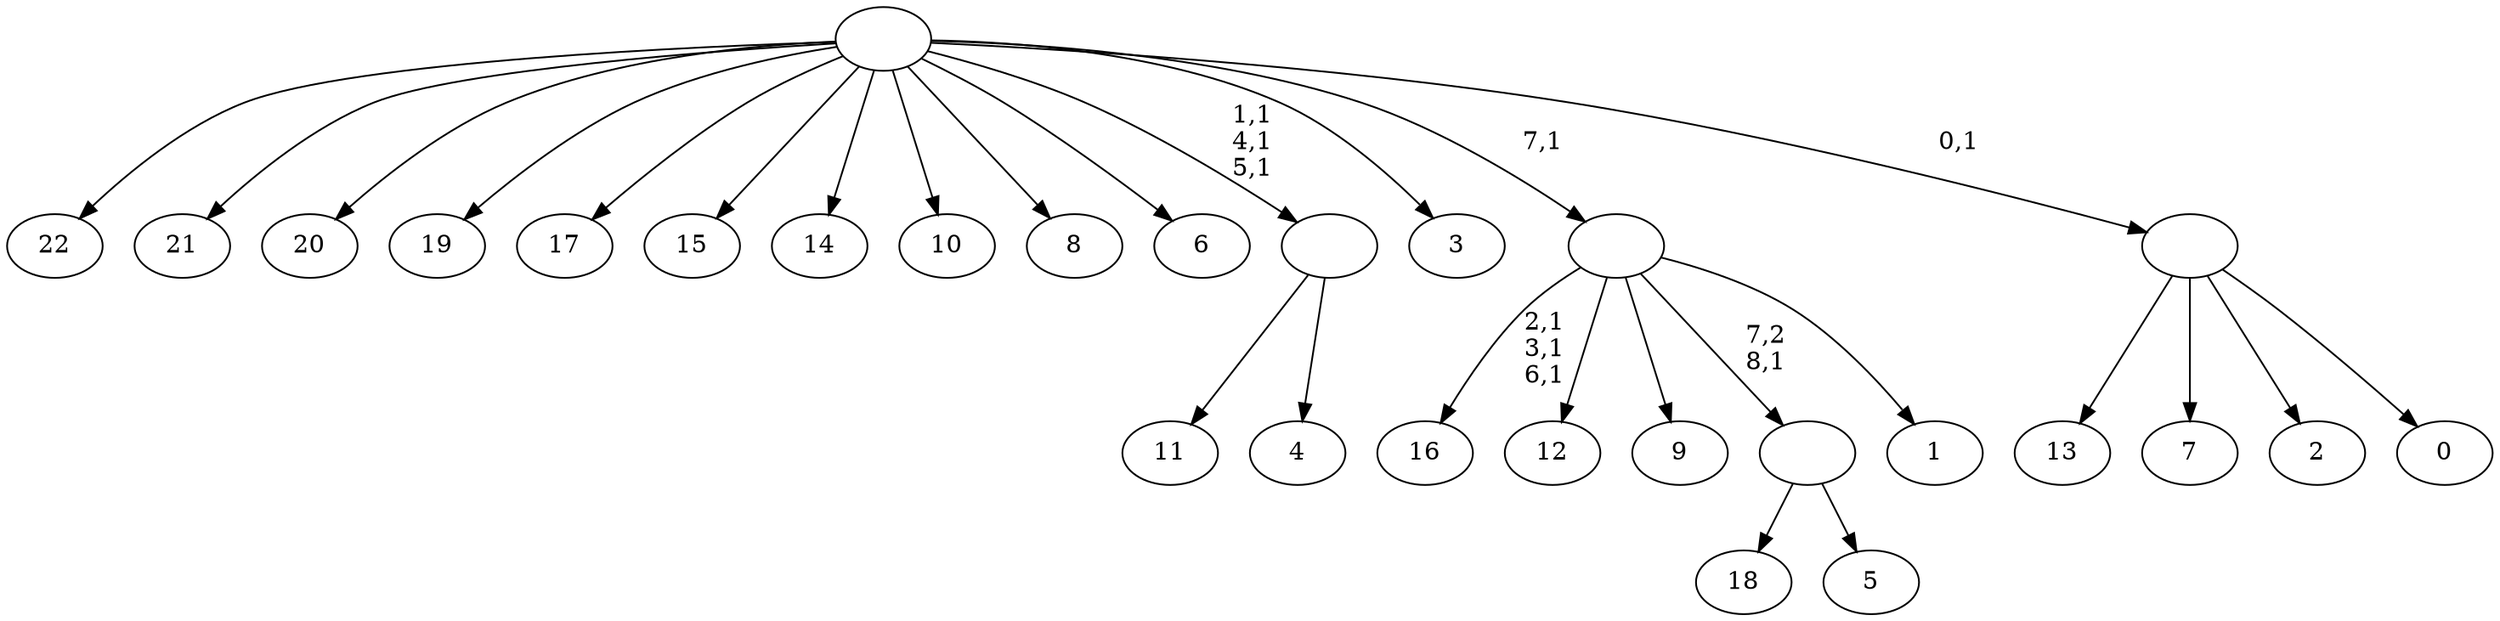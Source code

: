 digraph T {
	32 [label="22"]
	31 [label="21"]
	30 [label="20"]
	29 [label="19"]
	28 [label="18"]
	27 [label="17"]
	26 [label="16"]
	22 [label="15"]
	21 [label="14"]
	20 [label="13"]
	19 [label="12"]
	18 [label="11"]
	17 [label="10"]
	16 [label="9"]
	15 [label="8"]
	14 [label="7"]
	13 [label="6"]
	12 [label="5"]
	11 [label=""]
	10 [label="4"]
	9 [label=""]
	6 [label="3"]
	5 [label="2"]
	4 [label="1"]
	3 [label=""]
	2 [label="0"]
	1 [label=""]
	0 [label=""]
	11 -> 28 [label=""]
	11 -> 12 [label=""]
	9 -> 18 [label=""]
	9 -> 10 [label=""]
	3 -> 26 [label="2,1\n3,1\n6,1"]
	3 -> 19 [label=""]
	3 -> 16 [label=""]
	3 -> 11 [label="7,2\n8,1"]
	3 -> 4 [label=""]
	1 -> 20 [label=""]
	1 -> 14 [label=""]
	1 -> 5 [label=""]
	1 -> 2 [label=""]
	0 -> 9 [label="1,1\n4,1\n5,1"]
	0 -> 32 [label=""]
	0 -> 31 [label=""]
	0 -> 30 [label=""]
	0 -> 29 [label=""]
	0 -> 27 [label=""]
	0 -> 22 [label=""]
	0 -> 21 [label=""]
	0 -> 17 [label=""]
	0 -> 15 [label=""]
	0 -> 13 [label=""]
	0 -> 6 [label=""]
	0 -> 3 [label="7,1"]
	0 -> 1 [label="0,1"]
}
